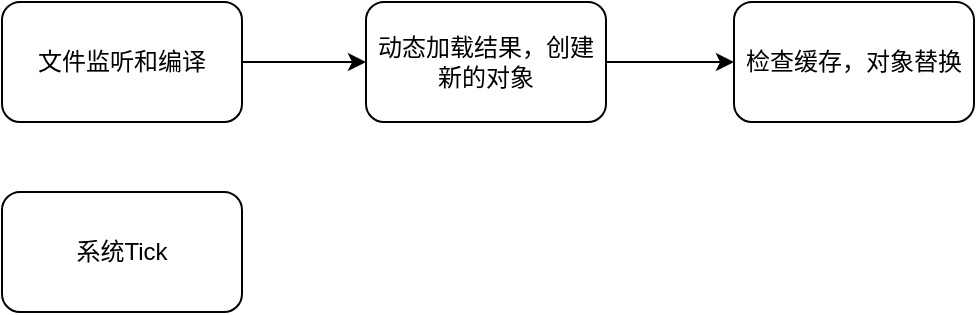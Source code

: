 <mxfile version="19.0.3" type="device"><diagram id="tLjjUqax60iBPbMLw6BJ" name="第 1 页"><mxGraphModel dx="1260" dy="911" grid="0" gridSize="10" guides="1" tooltips="1" connect="1" arrows="1" fold="1" page="1" pageScale="1" pageWidth="1654" pageHeight="1169" math="0" shadow="0"><root><mxCell id="0"/><mxCell id="1" parent="0"/><mxCell id="d3gVfaFeOepyeXH0FRTz-2" style="edgeStyle=orthogonalEdgeStyle;rounded=0;orthogonalLoop=1;jettySize=auto;html=1;entryX=0;entryY=0.5;entryDx=0;entryDy=0;" edge="1" parent="1" source="d3gVfaFeOepyeXH0FRTz-1" target="d3gVfaFeOepyeXH0FRTz-3"><mxGeometry relative="1" as="geometry"><mxPoint x="366" y="257" as="targetPoint"/></mxGeometry></mxCell><mxCell id="d3gVfaFeOepyeXH0FRTz-1" value="文件监听和编译" style="rounded=1;whiteSpace=wrap;html=1;" vertex="1" parent="1"><mxGeometry x="141" y="227" width="120" height="60" as="geometry"/></mxCell><mxCell id="d3gVfaFeOepyeXH0FRTz-4" style="edgeStyle=orthogonalEdgeStyle;rounded=0;orthogonalLoop=1;jettySize=auto;html=1;" edge="1" parent="1" source="d3gVfaFeOepyeXH0FRTz-3" target="d3gVfaFeOepyeXH0FRTz-5"><mxGeometry relative="1" as="geometry"><mxPoint x="383" y="343.333" as="targetPoint"/></mxGeometry></mxCell><mxCell id="d3gVfaFeOepyeXH0FRTz-3" value="动态加载结果，创建新的对象" style="rounded=1;whiteSpace=wrap;html=1;" vertex="1" parent="1"><mxGeometry x="323" y="227" width="120" height="60" as="geometry"/></mxCell><mxCell id="d3gVfaFeOepyeXH0FRTz-5" value="检查缓存，对象替换" style="rounded=1;whiteSpace=wrap;html=1;" vertex="1" parent="1"><mxGeometry x="507" y="227" width="120" height="60" as="geometry"/></mxCell><mxCell id="d3gVfaFeOepyeXH0FRTz-6" value="系统Tick" style="rounded=1;whiteSpace=wrap;html=1;" vertex="1" parent="1"><mxGeometry x="141" y="322" width="120" height="60" as="geometry"/></mxCell></root></mxGraphModel></diagram></mxfile>